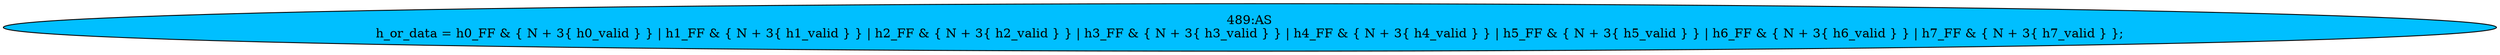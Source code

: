strict digraph "" {
	node [label="\N"];
	"489:AS"	 [ast="<pyverilog.vparser.ast.Assign object at 0x7f9442a41ad0>",
		def_var="['h_or_data']",
		fillcolor=deepskyblue,
		label="489:AS
h_or_data = h0_FF & { N + 3{ h0_valid } } | h1_FF & { N + 3{ h1_valid } } | h2_FF & { N + 3{ h2_valid } } | h3_FF & { N + \
3{ h3_valid } } | h4_FF & { N + 3{ h4_valid } } | h5_FF & { N + 3{ h5_valid } } | h6_FF & { N + 3{ h6_valid } } | h7_FF & { N + \
3{ h7_valid } };",
		statements="[]",
		style=filled,
		typ=Assign,
		use_var="['h0_FF', 'h0_valid', 'h1_FF', 'h1_valid', 'h2_FF', 'h2_valid', 'h3_FF', 'h3_valid', 'h4_FF', 'h4_valid', 'h5_FF', 'h5_valid', '\
h6_FF', 'h6_valid', 'h7_FF', 'h7_valid']"];
}
